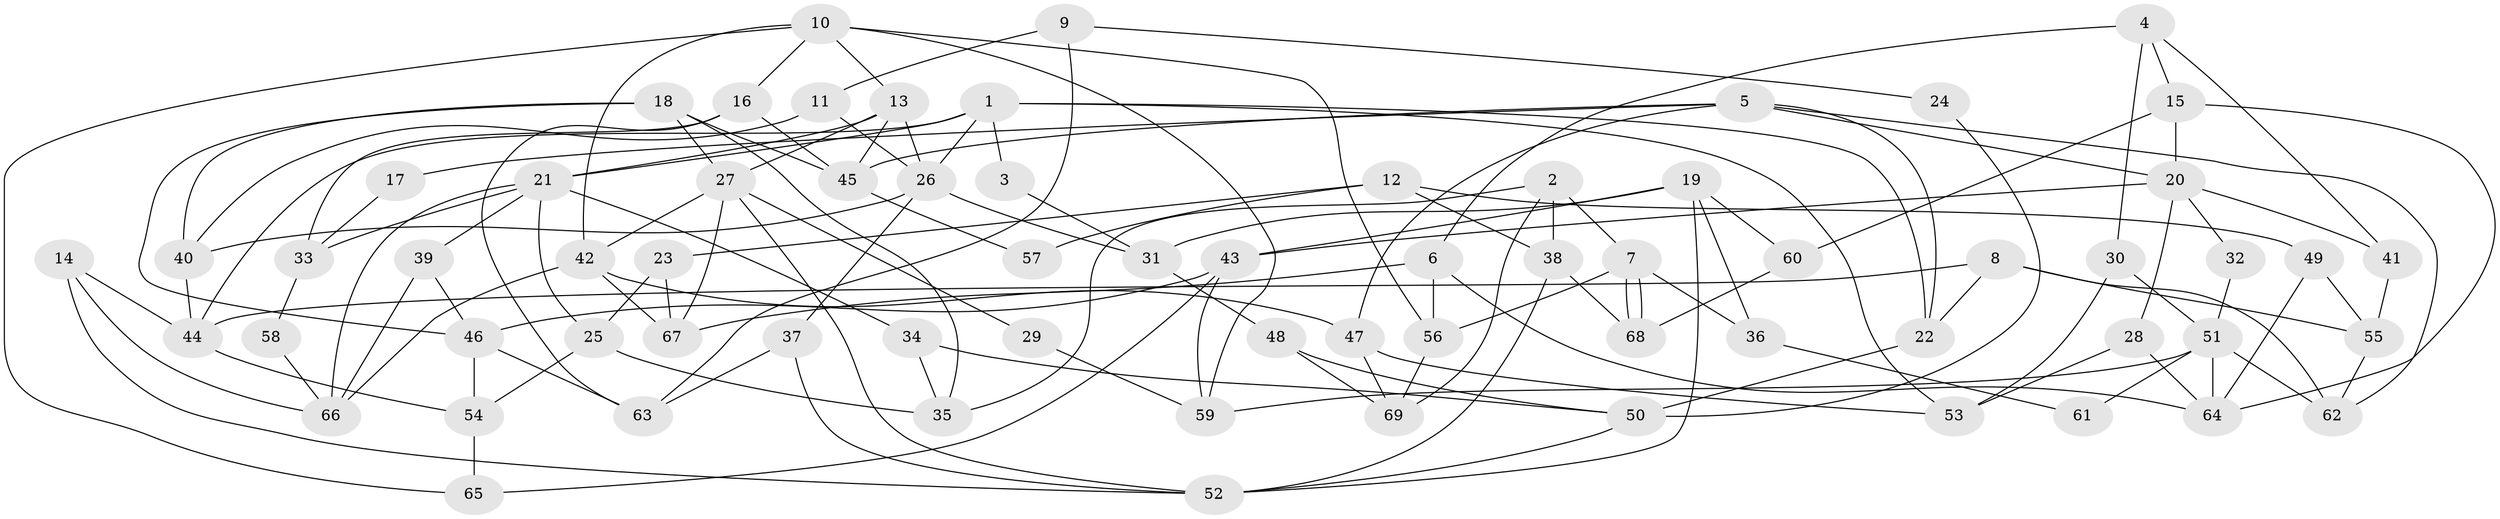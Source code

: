 // Generated by graph-tools (version 1.1) at 2025/11/02/27/25 16:11:20]
// undirected, 69 vertices, 138 edges
graph export_dot {
graph [start="1"]
  node [color=gray90,style=filled];
  1;
  2;
  3;
  4;
  5;
  6;
  7;
  8;
  9;
  10;
  11;
  12;
  13;
  14;
  15;
  16;
  17;
  18;
  19;
  20;
  21;
  22;
  23;
  24;
  25;
  26;
  27;
  28;
  29;
  30;
  31;
  32;
  33;
  34;
  35;
  36;
  37;
  38;
  39;
  40;
  41;
  42;
  43;
  44;
  45;
  46;
  47;
  48;
  49;
  50;
  51;
  52;
  53;
  54;
  55;
  56;
  57;
  58;
  59;
  60;
  61;
  62;
  63;
  64;
  65;
  66;
  67;
  68;
  69;
  1 -- 21;
  1 -- 44;
  1 -- 3;
  1 -- 22;
  1 -- 26;
  1 -- 53;
  2 -- 7;
  2 -- 35;
  2 -- 38;
  2 -- 69;
  3 -- 31;
  4 -- 6;
  4 -- 30;
  4 -- 15;
  4 -- 41;
  5 -- 22;
  5 -- 47;
  5 -- 17;
  5 -- 20;
  5 -- 45;
  5 -- 62;
  6 -- 64;
  6 -- 67;
  6 -- 56;
  7 -- 68;
  7 -- 68;
  7 -- 56;
  7 -- 36;
  8 -- 62;
  8 -- 44;
  8 -- 22;
  8 -- 55;
  9 -- 11;
  9 -- 63;
  9 -- 24;
  10 -- 16;
  10 -- 42;
  10 -- 13;
  10 -- 56;
  10 -- 59;
  10 -- 65;
  11 -- 40;
  11 -- 26;
  12 -- 49;
  12 -- 38;
  12 -- 23;
  12 -- 57;
  13 -- 27;
  13 -- 21;
  13 -- 26;
  13 -- 45;
  14 -- 66;
  14 -- 52;
  14 -- 44;
  15 -- 20;
  15 -- 60;
  15 -- 64;
  16 -- 63;
  16 -- 45;
  16 -- 33;
  17 -- 33;
  18 -- 40;
  18 -- 45;
  18 -- 27;
  18 -- 35;
  18 -- 46;
  19 -- 52;
  19 -- 43;
  19 -- 31;
  19 -- 36;
  19 -- 60;
  20 -- 28;
  20 -- 32;
  20 -- 41;
  20 -- 43;
  21 -- 66;
  21 -- 25;
  21 -- 33;
  21 -- 34;
  21 -- 39;
  22 -- 50;
  23 -- 25;
  23 -- 67;
  24 -- 50;
  25 -- 35;
  25 -- 54;
  26 -- 31;
  26 -- 37;
  26 -- 40;
  27 -- 52;
  27 -- 29;
  27 -- 42;
  27 -- 67;
  28 -- 64;
  28 -- 53;
  29 -- 59;
  30 -- 51;
  30 -- 53;
  31 -- 48;
  32 -- 51;
  33 -- 58;
  34 -- 50;
  34 -- 35;
  36 -- 61;
  37 -- 52;
  37 -- 63;
  38 -- 68;
  38 -- 52;
  39 -- 46;
  39 -- 66;
  40 -- 44;
  41 -- 55;
  42 -- 67;
  42 -- 47;
  42 -- 66;
  43 -- 46;
  43 -- 59;
  43 -- 65;
  44 -- 54;
  45 -- 57;
  46 -- 54;
  46 -- 63;
  47 -- 69;
  47 -- 53;
  48 -- 69;
  48 -- 50;
  49 -- 64;
  49 -- 55;
  50 -- 52;
  51 -- 59;
  51 -- 62;
  51 -- 61;
  51 -- 64;
  54 -- 65;
  55 -- 62;
  56 -- 69;
  58 -- 66;
  60 -- 68;
}
